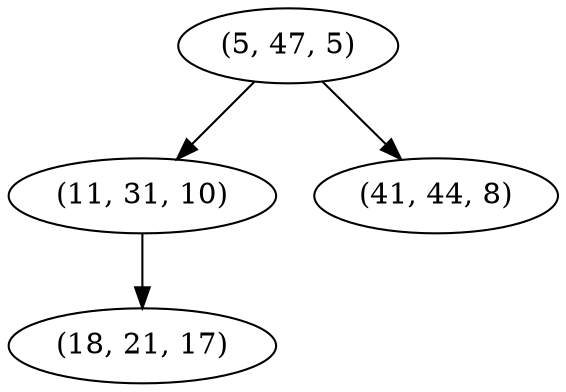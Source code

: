 digraph tree {
    "(5, 47, 5)";
    "(11, 31, 10)";
    "(18, 21, 17)";
    "(41, 44, 8)";
    "(5, 47, 5)" -> "(11, 31, 10)";
    "(5, 47, 5)" -> "(41, 44, 8)";
    "(11, 31, 10)" -> "(18, 21, 17)";
}
